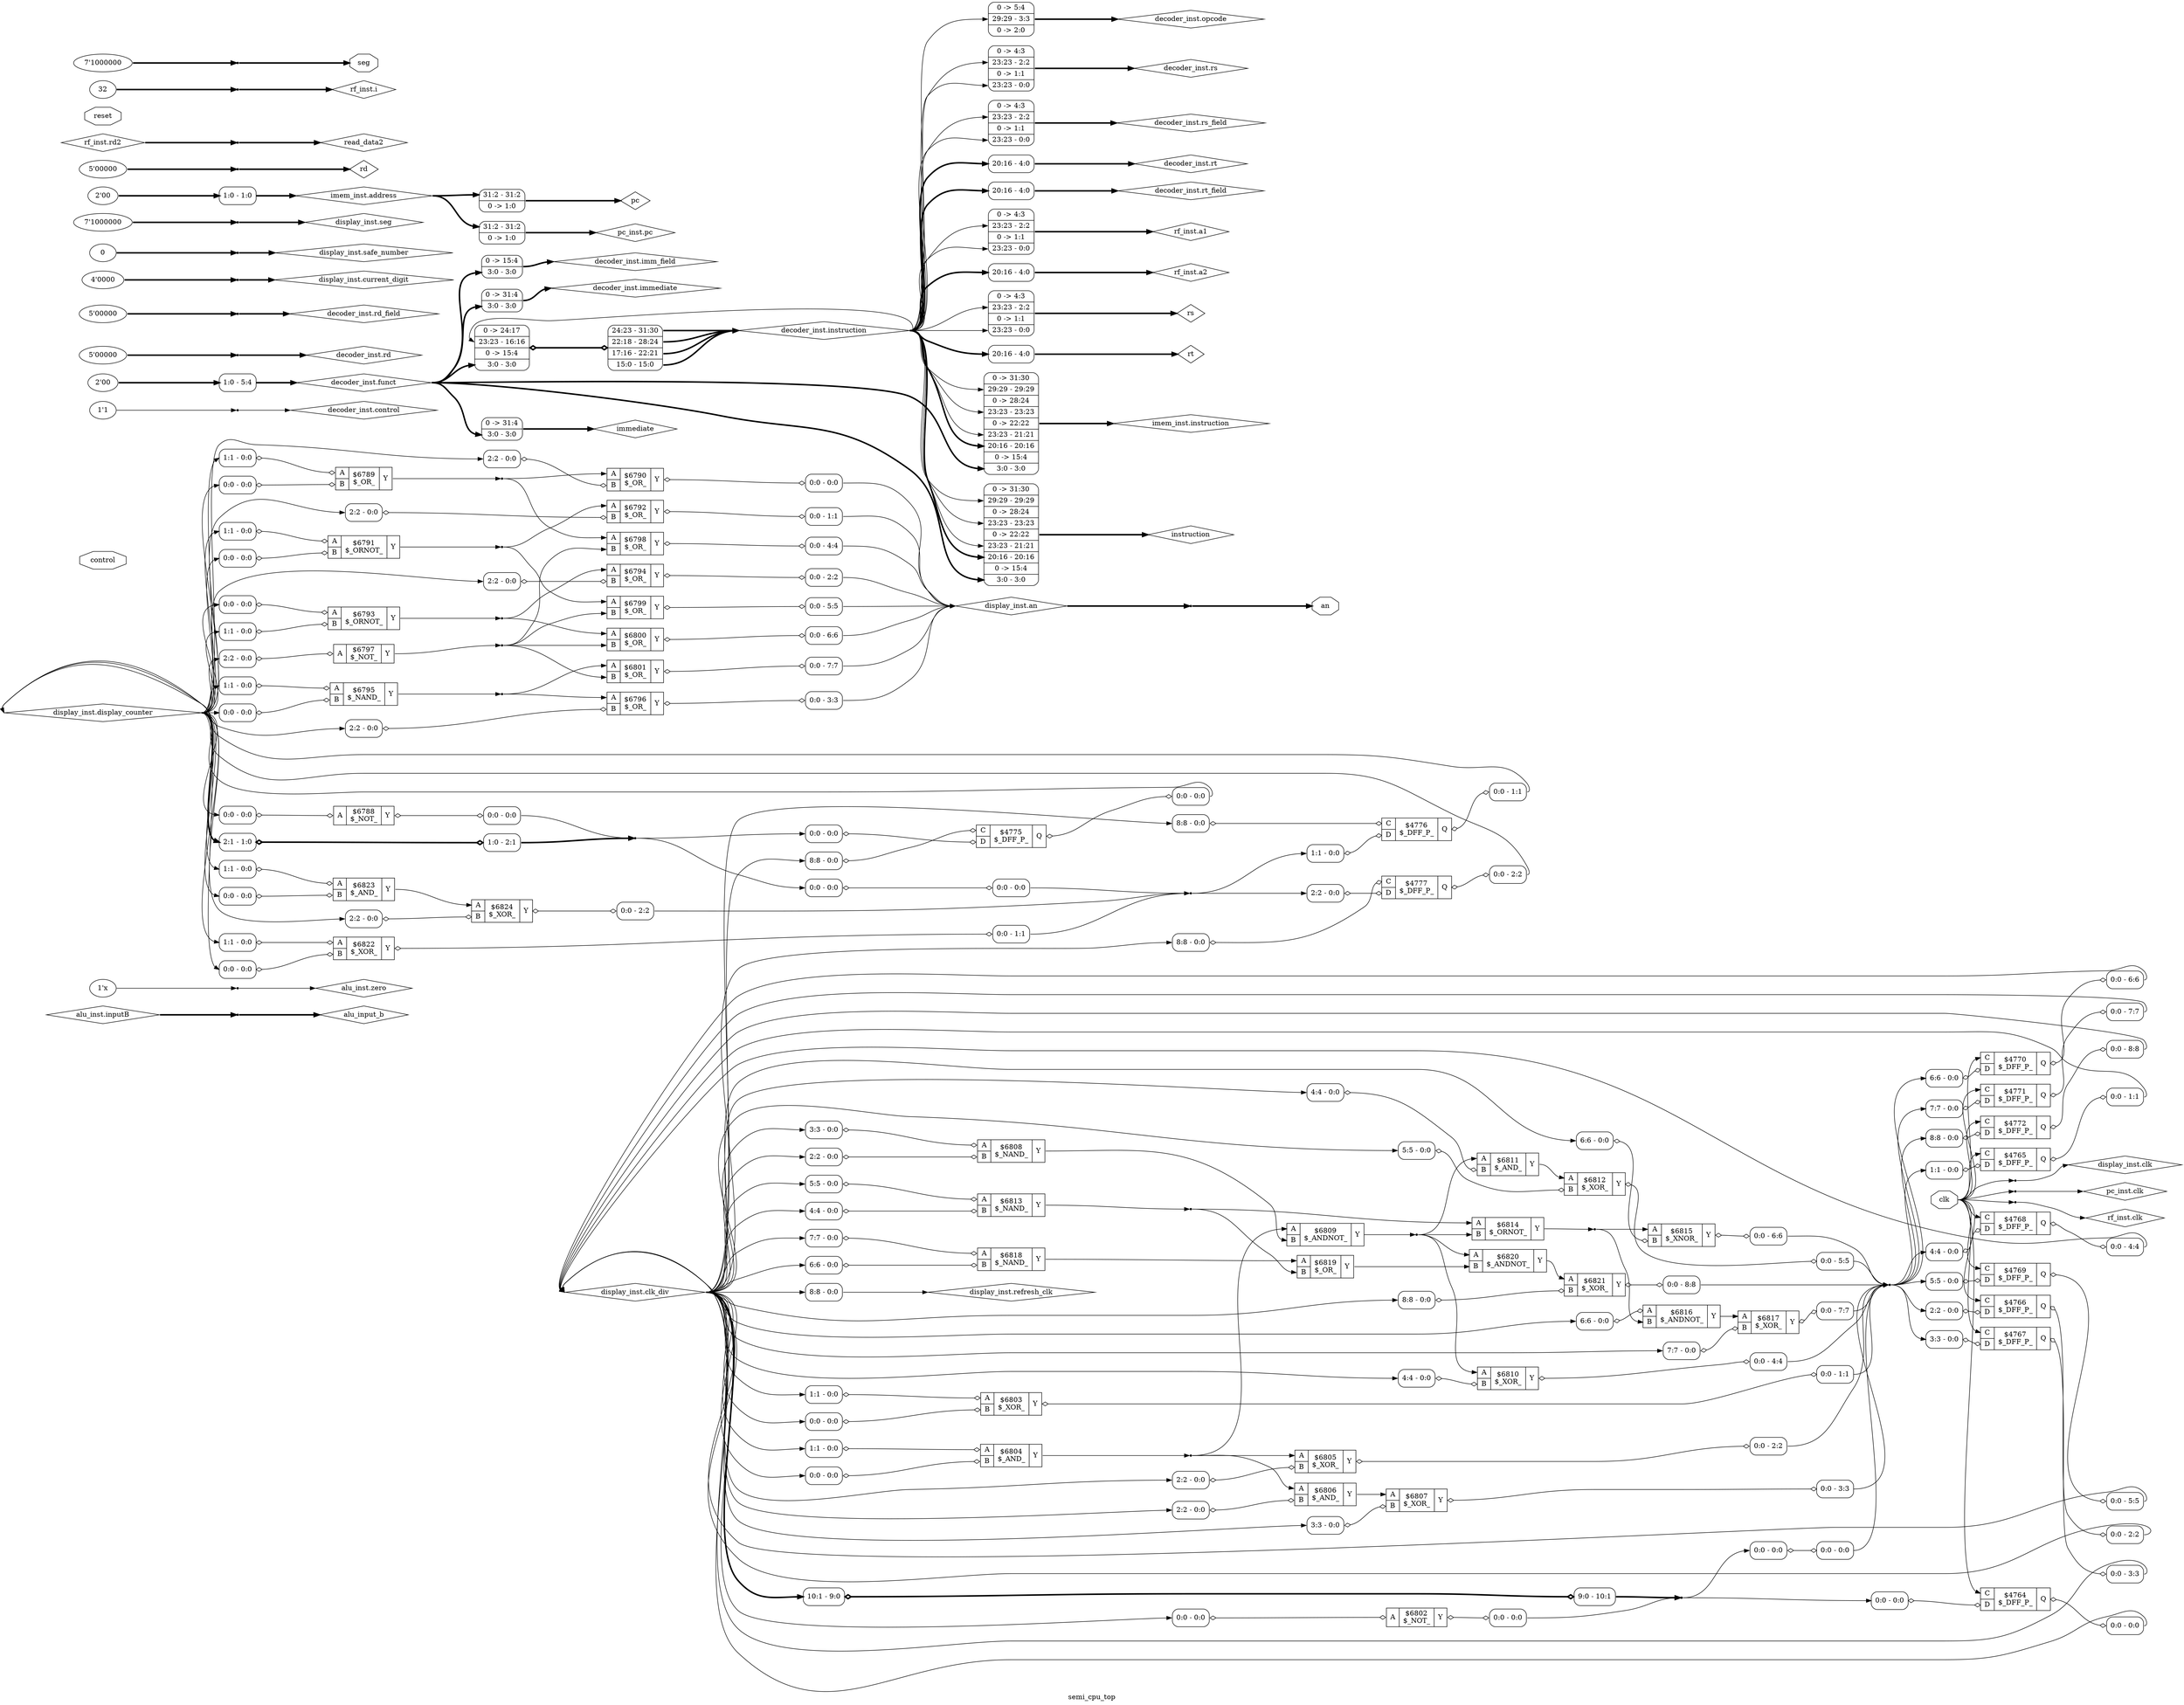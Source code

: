 digraph "semi_cpu_top" {
label="semi_cpu_top";
rankdir="LR";
remincross=true;
n22 [ shape=diamond, label="alu_input_b", color="black", fontcolor="black" ];
n23 [ shape=diamond, label="alu_inst.inputB", color="black", fontcolor="black" ];
n24 [ shape=diamond, label="alu_inst.zero", color="black", fontcolor="black" ];
n25 [ shape=octagon, label="an", color="black", fontcolor="black" ];
n26 [ shape=octagon, label="clk", color="black", fontcolor="black" ];
n27 [ shape=octagon, label="control", color="black", fontcolor="black" ];
n28 [ shape=diamond, label="decoder_inst.control", color="black", fontcolor="black" ];
n29 [ shape=diamond, label="decoder_inst.funct", color="black", fontcolor="black" ];
n30 [ shape=diamond, label="decoder_inst.imm_field", color="black", fontcolor="black" ];
n31 [ shape=diamond, label="decoder_inst.immediate", color="black", fontcolor="black" ];
n32 [ shape=diamond, label="decoder_inst.instruction", color="black", fontcolor="black" ];
n33 [ shape=diamond, label="decoder_inst.opcode", color="black", fontcolor="black" ];
n34 [ shape=diamond, label="decoder_inst.rd", color="black", fontcolor="black" ];
n35 [ shape=diamond, label="decoder_inst.rd_field", color="black", fontcolor="black" ];
n36 [ shape=diamond, label="decoder_inst.rs", color="black", fontcolor="black" ];
n37 [ shape=diamond, label="decoder_inst.rs_field", color="black", fontcolor="black" ];
n38 [ shape=diamond, label="decoder_inst.rt", color="black", fontcolor="black" ];
n39 [ shape=diamond, label="decoder_inst.rt_field", color="black", fontcolor="black" ];
n40 [ shape=diamond, label="display_inst.an", color="black", fontcolor="black" ];
n41 [ shape=diamond, label="display_inst.clk", color="black", fontcolor="black" ];
n42 [ shape=diamond, label="display_inst.clk_div", color="black", fontcolor="black" ];
n43 [ shape=diamond, label="display_inst.current_digit", color="black", fontcolor="black" ];
n44 [ shape=diamond, label="display_inst.display_counter", color="black", fontcolor="black" ];
n45 [ shape=diamond, label="display_inst.refresh_clk", color="black", fontcolor="black" ];
n46 [ shape=diamond, label="display_inst.safe_number", color="black", fontcolor="black" ];
n47 [ shape=diamond, label="display_inst.seg", color="black", fontcolor="black" ];
n48 [ shape=diamond, label="imem_inst.address", color="black", fontcolor="black" ];
n49 [ shape=diamond, label="imem_inst.instruction", color="black", fontcolor="black" ];
n50 [ shape=diamond, label="immediate", color="black", fontcolor="black" ];
n51 [ shape=diamond, label="instruction", color="black", fontcolor="black" ];
n52 [ shape=diamond, label="pc", color="black", fontcolor="black" ];
n53 [ shape=diamond, label="pc_inst.clk", color="black", fontcolor="black" ];
n54 [ shape=diamond, label="pc_inst.pc", color="black", fontcolor="black" ];
n55 [ shape=diamond, label="rd", color="black", fontcolor="black" ];
n56 [ shape=diamond, label="read_data2", color="black", fontcolor="black" ];
n57 [ shape=octagon, label="reset", color="black", fontcolor="black" ];
n58 [ shape=diamond, label="rf_inst.a1", color="black", fontcolor="black" ];
n59 [ shape=diamond, label="rf_inst.a2", color="black", fontcolor="black" ];
n60 [ shape=diamond, label="rf_inst.clk", color="black", fontcolor="black" ];
n61 [ shape=diamond, label="rf_inst.i", color="black", fontcolor="black" ];
n62 [ shape=diamond, label="rf_inst.rd2", color="black", fontcolor="black" ];
n63 [ shape=diamond, label="rs", color="black", fontcolor="black" ];
n64 [ shape=diamond, label="rt", color="black", fontcolor="black" ];
n65 [ shape=octagon, label="seg", color="black", fontcolor="black" ];
c69 [ shape=record, label="{{<p66> A|<p67> B}|$6789\n$_OR_|{<p68> Y}}",  ];
x0 [ shape=record, style=rounded, label="<s0> 1:1 - 0:0 ", color="black", fontcolor="black" ];
x0:e -> c69:p66:w [arrowhead=odiamond, arrowtail=odiamond, dir=both, color="black", fontcolor="black", label=""];
x1 [ shape=record, style=rounded, label="<s0> 0:0 - 0:0 ", color="black", fontcolor="black" ];
x1:e -> c69:p67:w [arrowhead=odiamond, arrowtail=odiamond, dir=both, color="black", fontcolor="black", label=""];
c70 [ shape=record, label="{{<p66> A|<p67> B}|$6790\n$_OR_|{<p68> Y}}",  ];
x2 [ shape=record, style=rounded, label="<s0> 2:2 - 0:0 ", color="black", fontcolor="black" ];
x2:e -> c70:p67:w [arrowhead=odiamond, arrowtail=odiamond, dir=both, color="black", fontcolor="black", label=""];
x3 [ shape=record, style=rounded, label="<s0> 0:0 - 0:0 ", color="black", fontcolor="black" ];
c70:p68:e -> x3:w [arrowhead=odiamond, arrowtail=odiamond, dir=both, color="black", fontcolor="black", label=""];
c71 [ shape=record, label="{{<p66> A|<p67> B}|$6791\n$_ORNOT_|{<p68> Y}}",  ];
x4 [ shape=record, style=rounded, label="<s0> 1:1 - 0:0 ", color="black", fontcolor="black" ];
x4:e -> c71:p66:w [arrowhead=odiamond, arrowtail=odiamond, dir=both, color="black", fontcolor="black", label=""];
x5 [ shape=record, style=rounded, label="<s0> 0:0 - 0:0 ", color="black", fontcolor="black" ];
x5:e -> c71:p67:w [arrowhead=odiamond, arrowtail=odiamond, dir=both, color="black", fontcolor="black", label=""];
c72 [ shape=record, label="{{<p66> A|<p67> B}|$6792\n$_OR_|{<p68> Y}}",  ];
x6 [ shape=record, style=rounded, label="<s0> 2:2 - 0:0 ", color="black", fontcolor="black" ];
x6:e -> c72:p67:w [arrowhead=odiamond, arrowtail=odiamond, dir=both, color="black", fontcolor="black", label=""];
x7 [ shape=record, style=rounded, label="<s0> 0:0 - 1:1 ", color="black", fontcolor="black" ];
c72:p68:e -> x7:w [arrowhead=odiamond, arrowtail=odiamond, dir=both, color="black", fontcolor="black", label=""];
c73 [ shape=record, label="{{<p66> A|<p67> B}|$6793\n$_ORNOT_|{<p68> Y}}",  ];
x8 [ shape=record, style=rounded, label="<s0> 0:0 - 0:0 ", color="black", fontcolor="black" ];
x8:e -> c73:p66:w [arrowhead=odiamond, arrowtail=odiamond, dir=both, color="black", fontcolor="black", label=""];
x9 [ shape=record, style=rounded, label="<s0> 1:1 - 0:0 ", color="black", fontcolor="black" ];
x9:e -> c73:p67:w [arrowhead=odiamond, arrowtail=odiamond, dir=both, color="black", fontcolor="black", label=""];
c74 [ shape=record, label="{{<p66> A|<p67> B}|$6794\n$_OR_|{<p68> Y}}",  ];
x10 [ shape=record, style=rounded, label="<s0> 2:2 - 0:0 ", color="black", fontcolor="black" ];
x10:e -> c74:p67:w [arrowhead=odiamond, arrowtail=odiamond, dir=both, color="black", fontcolor="black", label=""];
x11 [ shape=record, style=rounded, label="<s0> 0:0 - 2:2 ", color="black", fontcolor="black" ];
c74:p68:e -> x11:w [arrowhead=odiamond, arrowtail=odiamond, dir=both, color="black", fontcolor="black", label=""];
c75 [ shape=record, label="{{<p66> A|<p67> B}|$6795\n$_NAND_|{<p68> Y}}",  ];
x12 [ shape=record, style=rounded, label="<s0> 1:1 - 0:0 ", color="black", fontcolor="black" ];
x12:e -> c75:p66:w [arrowhead=odiamond, arrowtail=odiamond, dir=both, color="black", fontcolor="black", label=""];
x13 [ shape=record, style=rounded, label="<s0> 0:0 - 0:0 ", color="black", fontcolor="black" ];
x13:e -> c75:p67:w [arrowhead=odiamond, arrowtail=odiamond, dir=both, color="black", fontcolor="black", label=""];
c76 [ shape=record, label="{{<p66> A|<p67> B}|$6796\n$_OR_|{<p68> Y}}",  ];
x14 [ shape=record, style=rounded, label="<s0> 2:2 - 0:0 ", color="black", fontcolor="black" ];
x14:e -> c76:p67:w [arrowhead=odiamond, arrowtail=odiamond, dir=both, color="black", fontcolor="black", label=""];
x15 [ shape=record, style=rounded, label="<s0> 0:0 - 3:3 ", color="black", fontcolor="black" ];
c76:p68:e -> x15:w [arrowhead=odiamond, arrowtail=odiamond, dir=both, color="black", fontcolor="black", label=""];
c77 [ shape=record, label="{{<p66> A}|$6797\n$_NOT_|{<p68> Y}}",  ];
x16 [ shape=record, style=rounded, label="<s0> 2:2 - 0:0 ", color="black", fontcolor="black" ];
x16:e -> c77:p66:w [arrowhead=odiamond, arrowtail=odiamond, dir=both, color="black", fontcolor="black", label=""];
c78 [ shape=record, label="{{<p66> A|<p67> B}|$6798\n$_OR_|{<p68> Y}}",  ];
x17 [ shape=record, style=rounded, label="<s0> 0:0 - 4:4 ", color="black", fontcolor="black" ];
c78:p68:e -> x17:w [arrowhead=odiamond, arrowtail=odiamond, dir=both, color="black", fontcolor="black", label=""];
c79 [ shape=record, label="{{<p66> A|<p67> B}|$6799\n$_OR_|{<p68> Y}}",  ];
x18 [ shape=record, style=rounded, label="<s0> 0:0 - 5:5 ", color="black", fontcolor="black" ];
c79:p68:e -> x18:w [arrowhead=odiamond, arrowtail=odiamond, dir=both, color="black", fontcolor="black", label=""];
c80 [ shape=record, label="{{<p66> A|<p67> B}|$6800\n$_OR_|{<p68> Y}}",  ];
x19 [ shape=record, style=rounded, label="<s0> 0:0 - 6:6 ", color="black", fontcolor="black" ];
c80:p68:e -> x19:w [arrowhead=odiamond, arrowtail=odiamond, dir=both, color="black", fontcolor="black", label=""];
c81 [ shape=record, label="{{<p66> A|<p67> B}|$6801\n$_OR_|{<p68> Y}}",  ];
x20 [ shape=record, style=rounded, label="<s0> 0:0 - 7:7 ", color="black", fontcolor="black" ];
c81:p68:e -> x20:w [arrowhead=odiamond, arrowtail=odiamond, dir=both, color="black", fontcolor="black", label=""];
c82 [ shape=record, label="{{<p66> A}|$6802\n$_NOT_|{<p68> Y}}",  ];
x21 [ shape=record, style=rounded, label="<s0> 0:0 - 0:0 ", color="black", fontcolor="black" ];
x21:e -> c82:p66:w [arrowhead=odiamond, arrowtail=odiamond, dir=both, color="black", fontcolor="black", label=""];
x22 [ shape=record, style=rounded, label="<s0> 0:0 - 0:0 ", color="black", fontcolor="black" ];
c82:p68:e -> x22:w [arrowhead=odiamond, arrowtail=odiamond, dir=both, color="black", fontcolor="black", label=""];
c83 [ shape=record, label="{{<p66> A|<p67> B}|$6803\n$_XOR_|{<p68> Y}}",  ];
x23 [ shape=record, style=rounded, label="<s0> 1:1 - 0:0 ", color="black", fontcolor="black" ];
x23:e -> c83:p66:w [arrowhead=odiamond, arrowtail=odiamond, dir=both, color="black", fontcolor="black", label=""];
x24 [ shape=record, style=rounded, label="<s0> 0:0 - 0:0 ", color="black", fontcolor="black" ];
x24:e -> c83:p67:w [arrowhead=odiamond, arrowtail=odiamond, dir=both, color="black", fontcolor="black", label=""];
x25 [ shape=record, style=rounded, label="<s0> 0:0 - 1:1 ", color="black", fontcolor="black" ];
c83:p68:e -> x25:w [arrowhead=odiamond, arrowtail=odiamond, dir=both, color="black", fontcolor="black", label=""];
c84 [ shape=record, label="{{<p66> A|<p67> B}|$6804\n$_AND_|{<p68> Y}}",  ];
x26 [ shape=record, style=rounded, label="<s0> 1:1 - 0:0 ", color="black", fontcolor="black" ];
x26:e -> c84:p66:w [arrowhead=odiamond, arrowtail=odiamond, dir=both, color="black", fontcolor="black", label=""];
x27 [ shape=record, style=rounded, label="<s0> 0:0 - 0:0 ", color="black", fontcolor="black" ];
x27:e -> c84:p67:w [arrowhead=odiamond, arrowtail=odiamond, dir=both, color="black", fontcolor="black", label=""];
c85 [ shape=record, label="{{<p66> A|<p67> B}|$6805\n$_XOR_|{<p68> Y}}",  ];
x28 [ shape=record, style=rounded, label="<s0> 2:2 - 0:0 ", color="black", fontcolor="black" ];
x28:e -> c85:p67:w [arrowhead=odiamond, arrowtail=odiamond, dir=both, color="black", fontcolor="black", label=""];
x29 [ shape=record, style=rounded, label="<s0> 0:0 - 2:2 ", color="black", fontcolor="black" ];
c85:p68:e -> x29:w [arrowhead=odiamond, arrowtail=odiamond, dir=both, color="black", fontcolor="black", label=""];
c86 [ shape=record, label="{{<p66> A|<p67> B}|$6806\n$_AND_|{<p68> Y}}",  ];
x30 [ shape=record, style=rounded, label="<s0> 2:2 - 0:0 ", color="black", fontcolor="black" ];
x30:e -> c86:p67:w [arrowhead=odiamond, arrowtail=odiamond, dir=both, color="black", fontcolor="black", label=""];
c87 [ shape=record, label="{{<p66> A|<p67> B}|$6807\n$_XOR_|{<p68> Y}}",  ];
x31 [ shape=record, style=rounded, label="<s0> 3:3 - 0:0 ", color="black", fontcolor="black" ];
x31:e -> c87:p67:w [arrowhead=odiamond, arrowtail=odiamond, dir=both, color="black", fontcolor="black", label=""];
x32 [ shape=record, style=rounded, label="<s0> 0:0 - 3:3 ", color="black", fontcolor="black" ];
c87:p68:e -> x32:w [arrowhead=odiamond, arrowtail=odiamond, dir=both, color="black", fontcolor="black", label=""];
c88 [ shape=record, label="{{<p66> A|<p67> B}|$6808\n$_NAND_|{<p68> Y}}",  ];
x33 [ shape=record, style=rounded, label="<s0> 3:3 - 0:0 ", color="black", fontcolor="black" ];
x33:e -> c88:p66:w [arrowhead=odiamond, arrowtail=odiamond, dir=both, color="black", fontcolor="black", label=""];
x34 [ shape=record, style=rounded, label="<s0> 2:2 - 0:0 ", color="black", fontcolor="black" ];
x34:e -> c88:p67:w [arrowhead=odiamond, arrowtail=odiamond, dir=both, color="black", fontcolor="black", label=""];
c89 [ shape=record, label="{{<p66> A|<p67> B}|$6809\n$_ANDNOT_|{<p68> Y}}",  ];
c90 [ shape=record, label="{{<p66> A|<p67> B}|$6810\n$_XOR_|{<p68> Y}}",  ];
x35 [ shape=record, style=rounded, label="<s0> 4:4 - 0:0 ", color="black", fontcolor="black" ];
x35:e -> c90:p67:w [arrowhead=odiamond, arrowtail=odiamond, dir=both, color="black", fontcolor="black", label=""];
x36 [ shape=record, style=rounded, label="<s0> 0:0 - 4:4 ", color="black", fontcolor="black" ];
c90:p68:e -> x36:w [arrowhead=odiamond, arrowtail=odiamond, dir=both, color="black", fontcolor="black", label=""];
c91 [ shape=record, label="{{<p66> A|<p67> B}|$6811\n$_AND_|{<p68> Y}}",  ];
x37 [ shape=record, style=rounded, label="<s0> 4:4 - 0:0 ", color="black", fontcolor="black" ];
x37:e -> c91:p67:w [arrowhead=odiamond, arrowtail=odiamond, dir=both, color="black", fontcolor="black", label=""];
c92 [ shape=record, label="{{<p66> A|<p67> B}|$6812\n$_XOR_|{<p68> Y}}",  ];
x38 [ shape=record, style=rounded, label="<s0> 5:5 - 0:0 ", color="black", fontcolor="black" ];
x38:e -> c92:p67:w [arrowhead=odiamond, arrowtail=odiamond, dir=both, color="black", fontcolor="black", label=""];
x39 [ shape=record, style=rounded, label="<s0> 0:0 - 5:5 ", color="black", fontcolor="black" ];
c92:p68:e -> x39:w [arrowhead=odiamond, arrowtail=odiamond, dir=both, color="black", fontcolor="black", label=""];
c93 [ shape=record, label="{{<p66> A|<p67> B}|$6813\n$_NAND_|{<p68> Y}}",  ];
x40 [ shape=record, style=rounded, label="<s0> 5:5 - 0:0 ", color="black", fontcolor="black" ];
x40:e -> c93:p66:w [arrowhead=odiamond, arrowtail=odiamond, dir=both, color="black", fontcolor="black", label=""];
x41 [ shape=record, style=rounded, label="<s0> 4:4 - 0:0 ", color="black", fontcolor="black" ];
x41:e -> c93:p67:w [arrowhead=odiamond, arrowtail=odiamond, dir=both, color="black", fontcolor="black", label=""];
c94 [ shape=record, label="{{<p66> A|<p67> B}|$6814\n$_ORNOT_|{<p68> Y}}",  ];
c95 [ shape=record, label="{{<p66> A|<p67> B}|$6815\n$_XNOR_|{<p68> Y}}",  ];
x42 [ shape=record, style=rounded, label="<s0> 6:6 - 0:0 ", color="black", fontcolor="black" ];
x42:e -> c95:p67:w [arrowhead=odiamond, arrowtail=odiamond, dir=both, color="black", fontcolor="black", label=""];
x43 [ shape=record, style=rounded, label="<s0> 0:0 - 6:6 ", color="black", fontcolor="black" ];
c95:p68:e -> x43:w [arrowhead=odiamond, arrowtail=odiamond, dir=both, color="black", fontcolor="black", label=""];
c96 [ shape=record, label="{{<p66> A|<p67> B}|$6816\n$_ANDNOT_|{<p68> Y}}",  ];
x44 [ shape=record, style=rounded, label="<s0> 6:6 - 0:0 ", color="black", fontcolor="black" ];
x44:e -> c96:p66:w [arrowhead=odiamond, arrowtail=odiamond, dir=both, color="black", fontcolor="black", label=""];
c97 [ shape=record, label="{{<p66> A|<p67> B}|$6817\n$_XOR_|{<p68> Y}}",  ];
x45 [ shape=record, style=rounded, label="<s0> 7:7 - 0:0 ", color="black", fontcolor="black" ];
x45:e -> c97:p67:w [arrowhead=odiamond, arrowtail=odiamond, dir=both, color="black", fontcolor="black", label=""];
x46 [ shape=record, style=rounded, label="<s0> 0:0 - 7:7 ", color="black", fontcolor="black" ];
c97:p68:e -> x46:w [arrowhead=odiamond, arrowtail=odiamond, dir=both, color="black", fontcolor="black", label=""];
c98 [ shape=record, label="{{<p66> A|<p67> B}|$6818\n$_NAND_|{<p68> Y}}",  ];
x47 [ shape=record, style=rounded, label="<s0> 7:7 - 0:0 ", color="black", fontcolor="black" ];
x47:e -> c98:p66:w [arrowhead=odiamond, arrowtail=odiamond, dir=both, color="black", fontcolor="black", label=""];
x48 [ shape=record, style=rounded, label="<s0> 6:6 - 0:0 ", color="black", fontcolor="black" ];
x48:e -> c98:p67:w [arrowhead=odiamond, arrowtail=odiamond, dir=both, color="black", fontcolor="black", label=""];
c99 [ shape=record, label="{{<p66> A|<p67> B}|$6819\n$_OR_|{<p68> Y}}",  ];
c100 [ shape=record, label="{{<p66> A|<p67> B}|$6820\n$_ANDNOT_|{<p68> Y}}",  ];
c101 [ shape=record, label="{{<p66> A|<p67> B}|$6821\n$_XOR_|{<p68> Y}}",  ];
x49 [ shape=record, style=rounded, label="<s0> 8:8 - 0:0 ", color="black", fontcolor="black" ];
x49:e -> c101:p67:w [arrowhead=odiamond, arrowtail=odiamond, dir=both, color="black", fontcolor="black", label=""];
x50 [ shape=record, style=rounded, label="<s0> 0:0 - 8:8 ", color="black", fontcolor="black" ];
c101:p68:e -> x50:w [arrowhead=odiamond, arrowtail=odiamond, dir=both, color="black", fontcolor="black", label=""];
c102 [ shape=record, label="{{<p66> A|<p67> B}|$6822\n$_XOR_|{<p68> Y}}",  ];
x51 [ shape=record, style=rounded, label="<s0> 1:1 - 0:0 ", color="black", fontcolor="black" ];
x51:e -> c102:p66:w [arrowhead=odiamond, arrowtail=odiamond, dir=both, color="black", fontcolor="black", label=""];
x52 [ shape=record, style=rounded, label="<s0> 0:0 - 0:0 ", color="black", fontcolor="black" ];
x52:e -> c102:p67:w [arrowhead=odiamond, arrowtail=odiamond, dir=both, color="black", fontcolor="black", label=""];
x53 [ shape=record, style=rounded, label="<s0> 0:0 - 1:1 ", color="black", fontcolor="black" ];
c102:p68:e -> x53:w [arrowhead=odiamond, arrowtail=odiamond, dir=both, color="black", fontcolor="black", label=""];
c103 [ shape=record, label="{{<p66> A|<p67> B}|$6823\n$_AND_|{<p68> Y}}",  ];
x54 [ shape=record, style=rounded, label="<s0> 1:1 - 0:0 ", color="black", fontcolor="black" ];
x54:e -> c103:p66:w [arrowhead=odiamond, arrowtail=odiamond, dir=both, color="black", fontcolor="black", label=""];
x55 [ shape=record, style=rounded, label="<s0> 0:0 - 0:0 ", color="black", fontcolor="black" ];
x55:e -> c103:p67:w [arrowhead=odiamond, arrowtail=odiamond, dir=both, color="black", fontcolor="black", label=""];
c104 [ shape=record, label="{{<p66> A|<p67> B}|$6824\n$_XOR_|{<p68> Y}}",  ];
x56 [ shape=record, style=rounded, label="<s0> 2:2 - 0:0 ", color="black", fontcolor="black" ];
x56:e -> c104:p67:w [arrowhead=odiamond, arrowtail=odiamond, dir=both, color="black", fontcolor="black", label=""];
x57 [ shape=record, style=rounded, label="<s0> 0:0 - 2:2 ", color="black", fontcolor="black" ];
c104:p68:e -> x57:w [arrowhead=odiamond, arrowtail=odiamond, dir=both, color="black", fontcolor="black", label=""];
c108 [ shape=record, label="{{<p105> C|<p106> D}|$4764\n$_DFF_P_|{<p107> Q}}",  ];
x58 [ shape=record, style=rounded, label="<s0> 0:0 - 0:0 ", color="black", fontcolor="black" ];
x58:e -> c108:p106:w [arrowhead=odiamond, arrowtail=odiamond, dir=both, color="black", fontcolor="black", label=""];
x59 [ shape=record, style=rounded, label="<s0> 0:0 - 0:0 ", color="black", fontcolor="black" ];
c108:p107:e -> x59:w [arrowhead=odiamond, arrowtail=odiamond, dir=both, color="black", fontcolor="black", label=""];
c109 [ shape=record, label="{{<p105> C|<p106> D}|$4765\n$_DFF_P_|{<p107> Q}}",  ];
x60 [ shape=record, style=rounded, label="<s0> 1:1 - 0:0 ", color="black", fontcolor="black" ];
x60:e -> c109:p106:w [arrowhead=odiamond, arrowtail=odiamond, dir=both, color="black", fontcolor="black", label=""];
x61 [ shape=record, style=rounded, label="<s0> 0:0 - 1:1 ", color="black", fontcolor="black" ];
c109:p107:e -> x61:w [arrowhead=odiamond, arrowtail=odiamond, dir=both, color="black", fontcolor="black", label=""];
c110 [ shape=record, label="{{<p105> C|<p106> D}|$4766\n$_DFF_P_|{<p107> Q}}",  ];
x62 [ shape=record, style=rounded, label="<s0> 2:2 - 0:0 ", color="black", fontcolor="black" ];
x62:e -> c110:p106:w [arrowhead=odiamond, arrowtail=odiamond, dir=both, color="black", fontcolor="black", label=""];
x63 [ shape=record, style=rounded, label="<s0> 0:0 - 2:2 ", color="black", fontcolor="black" ];
c110:p107:e -> x63:w [arrowhead=odiamond, arrowtail=odiamond, dir=both, color="black", fontcolor="black", label=""];
c111 [ shape=record, label="{{<p105> C|<p106> D}|$4767\n$_DFF_P_|{<p107> Q}}",  ];
x64 [ shape=record, style=rounded, label="<s0> 3:3 - 0:0 ", color="black", fontcolor="black" ];
x64:e -> c111:p106:w [arrowhead=odiamond, arrowtail=odiamond, dir=both, color="black", fontcolor="black", label=""];
x65 [ shape=record, style=rounded, label="<s0> 0:0 - 3:3 ", color="black", fontcolor="black" ];
c111:p107:e -> x65:w [arrowhead=odiamond, arrowtail=odiamond, dir=both, color="black", fontcolor="black", label=""];
c112 [ shape=record, label="{{<p105> C|<p106> D}|$4768\n$_DFF_P_|{<p107> Q}}",  ];
x66 [ shape=record, style=rounded, label="<s0> 4:4 - 0:0 ", color="black", fontcolor="black" ];
x66:e -> c112:p106:w [arrowhead=odiamond, arrowtail=odiamond, dir=both, color="black", fontcolor="black", label=""];
x67 [ shape=record, style=rounded, label="<s0> 0:0 - 4:4 ", color="black", fontcolor="black" ];
c112:p107:e -> x67:w [arrowhead=odiamond, arrowtail=odiamond, dir=both, color="black", fontcolor="black", label=""];
c113 [ shape=record, label="{{<p105> C|<p106> D}|$4769\n$_DFF_P_|{<p107> Q}}",  ];
x68 [ shape=record, style=rounded, label="<s0> 5:5 - 0:0 ", color="black", fontcolor="black" ];
x68:e -> c113:p106:w [arrowhead=odiamond, arrowtail=odiamond, dir=both, color="black", fontcolor="black", label=""];
x69 [ shape=record, style=rounded, label="<s0> 0:0 - 5:5 ", color="black", fontcolor="black" ];
c113:p107:e -> x69:w [arrowhead=odiamond, arrowtail=odiamond, dir=both, color="black", fontcolor="black", label=""];
c114 [ shape=record, label="{{<p105> C|<p106> D}|$4770\n$_DFF_P_|{<p107> Q}}",  ];
x70 [ shape=record, style=rounded, label="<s0> 6:6 - 0:0 ", color="black", fontcolor="black" ];
x70:e -> c114:p106:w [arrowhead=odiamond, arrowtail=odiamond, dir=both, color="black", fontcolor="black", label=""];
x71 [ shape=record, style=rounded, label="<s0> 0:0 - 6:6 ", color="black", fontcolor="black" ];
c114:p107:e -> x71:w [arrowhead=odiamond, arrowtail=odiamond, dir=both, color="black", fontcolor="black", label=""];
c115 [ shape=record, label="{{<p105> C|<p106> D}|$4771\n$_DFF_P_|{<p107> Q}}",  ];
x72 [ shape=record, style=rounded, label="<s0> 7:7 - 0:0 ", color="black", fontcolor="black" ];
x72:e -> c115:p106:w [arrowhead=odiamond, arrowtail=odiamond, dir=both, color="black", fontcolor="black", label=""];
x73 [ shape=record, style=rounded, label="<s0> 0:0 - 7:7 ", color="black", fontcolor="black" ];
c115:p107:e -> x73:w [arrowhead=odiamond, arrowtail=odiamond, dir=both, color="black", fontcolor="black", label=""];
c116 [ shape=record, label="{{<p105> C|<p106> D}|$4772\n$_DFF_P_|{<p107> Q}}",  ];
x74 [ shape=record, style=rounded, label="<s0> 8:8 - 0:0 ", color="black", fontcolor="black" ];
x74:e -> c116:p106:w [arrowhead=odiamond, arrowtail=odiamond, dir=both, color="black", fontcolor="black", label=""];
x75 [ shape=record, style=rounded, label="<s0> 0:0 - 8:8 ", color="black", fontcolor="black" ];
c116:p107:e -> x75:w [arrowhead=odiamond, arrowtail=odiamond, dir=both, color="black", fontcolor="black", label=""];
c117 [ shape=record, label="{{<p105> C|<p106> D}|$4775\n$_DFF_P_|{<p107> Q}}",  ];
x76 [ shape=record, style=rounded, label="<s0> 8:8 - 0:0 ", color="black", fontcolor="black" ];
x76:e -> c117:p105:w [arrowhead=odiamond, arrowtail=odiamond, dir=both, color="black", fontcolor="black", label=""];
x77 [ shape=record, style=rounded, label="<s0> 0:0 - 0:0 ", color="black", fontcolor="black" ];
x77:e -> c117:p106:w [arrowhead=odiamond, arrowtail=odiamond, dir=both, color="black", fontcolor="black", label=""];
x78 [ shape=record, style=rounded, label="<s0> 0:0 - 0:0 ", color="black", fontcolor="black" ];
c117:p107:e -> x78:w [arrowhead=odiamond, arrowtail=odiamond, dir=both, color="black", fontcolor="black", label=""];
c118 [ shape=record, label="{{<p105> C|<p106> D}|$4776\n$_DFF_P_|{<p107> Q}}",  ];
x79 [ shape=record, style=rounded, label="<s0> 8:8 - 0:0 ", color="black", fontcolor="black" ];
x79:e -> c118:p105:w [arrowhead=odiamond, arrowtail=odiamond, dir=both, color="black", fontcolor="black", label=""];
x80 [ shape=record, style=rounded, label="<s0> 1:1 - 0:0 ", color="black", fontcolor="black" ];
x80:e -> c118:p106:w [arrowhead=odiamond, arrowtail=odiamond, dir=both, color="black", fontcolor="black", label=""];
x81 [ shape=record, style=rounded, label="<s0> 0:0 - 1:1 ", color="black", fontcolor="black" ];
c118:p107:e -> x81:w [arrowhead=odiamond, arrowtail=odiamond, dir=both, color="black", fontcolor="black", label=""];
c119 [ shape=record, label="{{<p105> C|<p106> D}|$4777\n$_DFF_P_|{<p107> Q}}",  ];
x82 [ shape=record, style=rounded, label="<s0> 8:8 - 0:0 ", color="black", fontcolor="black" ];
x82:e -> c119:p105:w [arrowhead=odiamond, arrowtail=odiamond, dir=both, color="black", fontcolor="black", label=""];
x83 [ shape=record, style=rounded, label="<s0> 2:2 - 0:0 ", color="black", fontcolor="black" ];
x83:e -> c119:p106:w [arrowhead=odiamond, arrowtail=odiamond, dir=both, color="black", fontcolor="black", label=""];
x84 [ shape=record, style=rounded, label="<s0> 0:0 - 2:2 ", color="black", fontcolor="black" ];
c119:p107:e -> x84:w [arrowhead=odiamond, arrowtail=odiamond, dir=both, color="black", fontcolor="black", label=""];
c120 [ shape=record, label="{{<p66> A}|$6788\n$_NOT_|{<p68> Y}}",  ];
x85 [ shape=record, style=rounded, label="<s0> 0:0 - 0:0 ", color="black", fontcolor="black" ];
x85:e -> c120:p66:w [arrowhead=odiamond, arrowtail=odiamond, dir=both, color="black", fontcolor="black", label=""];
x86 [ shape=record, style=rounded, label="<s0> 0:0 - 0:0 ", color="black", fontcolor="black" ];
c120:p68:e -> x86:w [arrowhead=odiamond, arrowtail=odiamond, dir=both, color="black", fontcolor="black", label=""];
x87 [ shape=record, style=rounded, label="<s0> 10:1 - 9:0 ", color="black", fontcolor="black" ];
x88 [ shape=record, style=rounded, label="<s0> 9:0 - 10:1 ", color="black", fontcolor="black" ];
x87:e -> x88:w [arrowhead=odiamond, arrowtail=odiamond, dir=both, color="black", fontcolor="black", style="setlinewidth(3)", label=""];
x89 [ shape=record, style=rounded, label="<s0> 0:0 - 0:0 ", color="black", fontcolor="black" ];
x90 [ shape=record, style=rounded, label="<s0> 0:0 - 0:0 ", color="black", fontcolor="black" ];
x89:e -> x90:w [arrowhead=odiamond, arrowtail=odiamond, dir=both, color="black", fontcolor="black", label=""];
x91 [ shape=record, style=rounded, label="<s0> 2:1 - 1:0 ", color="black", fontcolor="black" ];
x92 [ shape=record, style=rounded, label="<s0> 1:0 - 2:1 ", color="black", fontcolor="black" ];
x91:e -> x92:w [arrowhead=odiamond, arrowtail=odiamond, dir=both, color="black", fontcolor="black", style="setlinewidth(3)", label=""];
x93 [ shape=record, style=rounded, label="<s0> 0:0 - 0:0 ", color="black", fontcolor="black" ];
x94 [ shape=record, style=rounded, label="<s0> 0:0 - 0:0 ", color="black", fontcolor="black" ];
x93:e -> x94:w [arrowhead=odiamond, arrowtail=odiamond, dir=both, color="black", fontcolor="black", label=""];
x95 [shape=point, ];
v96 [ label="1'x" ];
x97 [shape=point, ];
x98 [shape=point, ];
v99 [ label="1'1" ];
x100 [shape=point, ];
v101 [ label="2'00" ];
x102 [ shape=record, style=rounded, label="<s0> 1:0 - 5:4 ", color="black", fontcolor="black" ];
x103 [ shape=record, style=rounded, label="0 -&gt; 15:4 |<s0> 3:0 - 3:0 ", color="black", fontcolor="black" ];
x104 [ shape=record, style=rounded, label="0 -&gt; 31:4 |<s0> 3:0 - 3:0 ", color="black", fontcolor="black" ];
x105 [ shape=record, style=rounded, label="0 -&gt; 24:17 |<s2> 23:23 - 16:16 |0 -&gt; 15:4 |<s0> 3:0 - 3:0 ", color="black", fontcolor="black" ];
x106 [ shape=record, style=rounded, label="<s3> 24:23 - 31:30 |<s2> 22:18 - 28:24 |<s1> 17:16 - 22:21 |<s0> 15:0 - 15:0 ", color="black", fontcolor="black" ];
x105:e -> x106:w [arrowhead=odiamond, arrowtail=odiamond, dir=both, color="black", fontcolor="black", style="setlinewidth(3)", label=""];
x107 [ shape=record, style=rounded, label="0 -&gt; 5:4 |<s1> 29:29 - 3:3 |0 -&gt; 2:0 ", color="black", fontcolor="black" ];
v108 [ label="5'00000" ];
x109 [shape=point, ];
v110 [ label="5'00000" ];
x111 [shape=point, ];
x112 [ shape=record, style=rounded, label="0 -&gt; 4:3 |<s2> 23:23 - 2:2 |0 -&gt; 1:1 |<s0> 23:23 - 0:0 ", color="black", fontcolor="black" ];
x113 [ shape=record, style=rounded, label="0 -&gt; 4:3 |<s2> 23:23 - 2:2 |0 -&gt; 1:1 |<s0> 23:23 - 0:0 ", color="black", fontcolor="black" ];
x114 [ shape=record, style=rounded, label="<s0> 20:16 - 4:0 ", color="black", fontcolor="black" ];
x115 [ shape=record, style=rounded, label="<s0> 20:16 - 4:0 ", color="black", fontcolor="black" ];
x116 [shape=point, ];
v117 [ label="4'0000" ];
x118 [shape=point, ];
x119 [ shape=record, style=rounded, label="<s0> 8:8 - 0:0 ", color="black", fontcolor="black" ];
v120 [ label="0" ];
x121 [shape=point, ];
v122 [ label="7'1000000" ];
x123 [shape=point, ];
v124 [ label="2'00" ];
x125 [ shape=record, style=rounded, label="<s0> 1:0 - 1:0 ", color="black", fontcolor="black" ];
x126 [ shape=record, style=rounded, label="0 -&gt; 31:30 |<s7> 29:29 - 29:29 |0 -&gt; 28:24 |<s5> 23:23 - 23:23 |0 -&gt; 22:22 |<s3> 23:23 - 21:21 |<s2> 20:16 - 20:16 |0 -&gt; 15:4 |<s0> 3:0 - 3:0 ", color="black", fontcolor="black" ];
x127 [ shape=record, style=rounded, label="0 -&gt; 31:4 |<s0> 3:0 - 3:0 ", color="black", fontcolor="black" ];
x128 [ shape=record, style=rounded, label="0 -&gt; 31:30 |<s7> 29:29 - 29:29 |0 -&gt; 28:24 |<s5> 23:23 - 23:23 |0 -&gt; 22:22 |<s3> 23:23 - 21:21 |<s2> 20:16 - 20:16 |0 -&gt; 15:4 |<s0> 3:0 - 3:0 ", color="black", fontcolor="black" ];
x129 [ shape=record, style=rounded, label="<s1> 31:2 - 31:2 |0 -&gt; 1:0 ", color="black", fontcolor="black" ];
x130 [shape=point, ];
x131 [ shape=record, style=rounded, label="<s1> 31:2 - 31:2 |0 -&gt; 1:0 ", color="black", fontcolor="black" ];
v132 [ label="5'00000" ];
x133 [shape=point, ];
x134 [shape=point, ];
x135 [ shape=record, style=rounded, label="0 -&gt; 4:3 |<s2> 23:23 - 2:2 |0 -&gt; 1:1 |<s0> 23:23 - 0:0 ", color="black", fontcolor="black" ];
x136 [ shape=record, style=rounded, label="<s0> 20:16 - 4:0 ", color="black", fontcolor="black" ];
x137 [shape=point, ];
v138 [ label="32" ];
x139 [shape=point, ];
x140 [ shape=record, style=rounded, label="0 -&gt; 4:3 |<s2> 23:23 - 2:2 |0 -&gt; 1:1 |<s0> 23:23 - 0:0 ", color="black", fontcolor="black" ];
x141 [ shape=record, style=rounded, label="<s0> 20:16 - 4:0 ", color="black", fontcolor="black" ];
v142 [ label="7'1000000" ];
x143 [shape=point, ];
n1 [ shape=point ];
c69:p68:e -> n1:w [color="black", fontcolor="black", label=""];
n1:e -> c70:p66:w [color="black", fontcolor="black", label=""];
n1:e -> c78:p66:w [color="black", fontcolor="black", label=""];
c91:p68:e -> c92:p66:w [color="black", fontcolor="black", label=""];
n11 [ shape=point ];
c93:p68:e -> n11:w [color="black", fontcolor="black", label=""];
n11:e -> c94:p66:w [color="black", fontcolor="black", label=""];
n11:e -> c99:p67:w [color="black", fontcolor="black", label=""];
n12 [ shape=point ];
c94:p68:e -> n12:w [color="black", fontcolor="black", label=""];
n12:e -> c95:p66:w [color="black", fontcolor="black", label=""];
n12:e -> c96:p67:w [color="black", fontcolor="black", label=""];
c96:p68:e -> c97:p66:w [color="black", fontcolor="black", label=""];
c98:p68:e -> c99:p66:w [color="black", fontcolor="black", label=""];
c99:p68:e -> c100:p67:w [color="black", fontcolor="black", label=""];
c100:p68:e -> c101:p66:w [color="black", fontcolor="black", label=""];
c103:p68:e -> c104:p66:w [color="black", fontcolor="black", label=""];
n18 [ shape=point ];
x22:s0:e -> n18:w [color="black", fontcolor="black", label=""];
x88:s0:e -> n18:w [color="black", fontcolor="black", style="setlinewidth(3)", label=""];
n18:e -> x58:s0:w [color="black", fontcolor="black", label=""];
n18:e -> x89:s0:w [color="black", fontcolor="black", label=""];
n19 [ shape=point ];
x25:s0:e -> n19:w [color="black", fontcolor="black", label=""];
x29:s0:e -> n19:w [color="black", fontcolor="black", label=""];
x32:s0:e -> n19:w [color="black", fontcolor="black", label=""];
x36:s0:e -> n19:w [color="black", fontcolor="black", label=""];
x39:s0:e -> n19:w [color="black", fontcolor="black", label=""];
x43:s0:e -> n19:w [color="black", fontcolor="black", label=""];
x46:s0:e -> n19:w [color="black", fontcolor="black", label=""];
x50:s0:e -> n19:w [color="black", fontcolor="black", label=""];
x90:s0:e -> n19:w [color="black", fontcolor="black", label=""];
n19:e -> x60:s0:w [color="black", fontcolor="black", label=""];
n19:e -> x62:s0:w [color="black", fontcolor="black", label=""];
n19:e -> x64:s0:w [color="black", fontcolor="black", label=""];
n19:e -> x66:s0:w [color="black", fontcolor="black", label=""];
n19:e -> x68:s0:w [color="black", fontcolor="black", label=""];
n19:e -> x70:s0:w [color="black", fontcolor="black", label=""];
n19:e -> x72:s0:w [color="black", fontcolor="black", label=""];
n19:e -> x74:s0:w [color="black", fontcolor="black", label=""];
n2 [ shape=point ];
c71:p68:e -> n2:w [color="black", fontcolor="black", label=""];
n2:e -> c72:p66:w [color="black", fontcolor="black", label=""];
n2:e -> c79:p66:w [color="black", fontcolor="black", label=""];
n20 [ shape=point ];
x86:s0:e -> n20:w [color="black", fontcolor="black", label=""];
x92:s0:e -> n20:w [color="black", fontcolor="black", style="setlinewidth(3)", label=""];
n20:e -> x77:s0:w [color="black", fontcolor="black", label=""];
n20:e -> x93:s0:w [color="black", fontcolor="black", label=""];
n21 [ shape=point ];
x53:s0:e -> n21:w [color="black", fontcolor="black", label=""];
x57:s0:e -> n21:w [color="black", fontcolor="black", label=""];
x94:s0:e -> n21:w [color="black", fontcolor="black", label=""];
n21:e -> x80:s0:w [color="black", fontcolor="black", label=""];
n21:e -> x83:s0:w [color="black", fontcolor="black", label=""];
x95:e -> n22:w [color="black", fontcolor="black", style="setlinewidth(3)", label=""];
n23:e -> x95:w [color="black", fontcolor="black", style="setlinewidth(3)", label=""];
x97:e -> n24:w [color="black", fontcolor="black", label=""];
x98:e -> n25:w [color="black", fontcolor="black", style="setlinewidth(3)", label=""];
n26:e -> c108:p105:w [color="black", fontcolor="black", label=""];
n26:e -> c109:p105:w [color="black", fontcolor="black", label=""];
n26:e -> c110:p105:w [color="black", fontcolor="black", label=""];
n26:e -> c111:p105:w [color="black", fontcolor="black", label=""];
n26:e -> c112:p105:w [color="black", fontcolor="black", label=""];
n26:e -> c113:p105:w [color="black", fontcolor="black", label=""];
n26:e -> c114:p105:w [color="black", fontcolor="black", label=""];
n26:e -> c115:p105:w [color="black", fontcolor="black", label=""];
n26:e -> c116:p105:w [color="black", fontcolor="black", label=""];
n26:e -> x116:w [color="black", fontcolor="black", label=""];
n26:e -> x130:w [color="black", fontcolor="black", label=""];
n26:e -> x137:w [color="black", fontcolor="black", label=""];
x100:e -> n28:w [color="black", fontcolor="black", label=""];
x102:s0:e -> n29:w [color="black", fontcolor="black", style="setlinewidth(3)", label=""];
n29:e -> x103:s0:w [color="black", fontcolor="black", style="setlinewidth(3)", label=""];
n29:e -> x104:s0:w [color="black", fontcolor="black", style="setlinewidth(3)", label=""];
n29:e -> x105:s0:w [color="black", fontcolor="black", style="setlinewidth(3)", label=""];
n29:e -> x126:s0:w [color="black", fontcolor="black", style="setlinewidth(3)", label=""];
n29:e -> x127:s0:w [color="black", fontcolor="black", style="setlinewidth(3)", label=""];
n29:e -> x128:s0:w [color="black", fontcolor="black", style="setlinewidth(3)", label=""];
n3 [ shape=point ];
c73:p68:e -> n3:w [color="black", fontcolor="black", label=""];
n3:e -> c74:p66:w [color="black", fontcolor="black", label=""];
n3:e -> c80:p66:w [color="black", fontcolor="black", label=""];
x103:e -> n30:w [color="black", fontcolor="black", style="setlinewidth(3)", label=""];
x104:e -> n31:w [color="black", fontcolor="black", style="setlinewidth(3)", label=""];
x106:s0:e -> n32:w [color="black", fontcolor="black", style="setlinewidth(3)", label=""];
x106:s1:e -> n32:w [color="black", fontcolor="black", style="setlinewidth(3)", label=""];
x106:s2:e -> n32:w [color="black", fontcolor="black", style="setlinewidth(3)", label=""];
x106:s3:e -> n32:w [color="black", fontcolor="black", style="setlinewidth(3)", label=""];
n32:e -> x105:s2:w [color="black", fontcolor="black", label=""];
n32:e -> x107:s1:w [color="black", fontcolor="black", label=""];
n32:e -> x112:s0:w [color="black", fontcolor="black", label=""];
n32:e -> x112:s2:w [color="black", fontcolor="black", label=""];
n32:e -> x113:s0:w [color="black", fontcolor="black", label=""];
n32:e -> x113:s2:w [color="black", fontcolor="black", label=""];
n32:e -> x114:s0:w [color="black", fontcolor="black", style="setlinewidth(3)", label=""];
n32:e -> x115:s0:w [color="black", fontcolor="black", style="setlinewidth(3)", label=""];
n32:e -> x126:s2:w [color="black", fontcolor="black", style="setlinewidth(3)", label=""];
n32:e -> x126:s3:w [color="black", fontcolor="black", label=""];
n32:e -> x126:s5:w [color="black", fontcolor="black", label=""];
n32:e -> x126:s7:w [color="black", fontcolor="black", label=""];
n32:e -> x128:s2:w [color="black", fontcolor="black", style="setlinewidth(3)", label=""];
n32:e -> x128:s3:w [color="black", fontcolor="black", label=""];
n32:e -> x128:s5:w [color="black", fontcolor="black", label=""];
n32:e -> x128:s7:w [color="black", fontcolor="black", label=""];
n32:e -> x135:s0:w [color="black", fontcolor="black", label=""];
n32:e -> x135:s2:w [color="black", fontcolor="black", label=""];
n32:e -> x136:s0:w [color="black", fontcolor="black", style="setlinewidth(3)", label=""];
n32:e -> x140:s0:w [color="black", fontcolor="black", label=""];
n32:e -> x140:s2:w [color="black", fontcolor="black", label=""];
n32:e -> x141:s0:w [color="black", fontcolor="black", style="setlinewidth(3)", label=""];
x107:e -> n33:w [color="black", fontcolor="black", style="setlinewidth(3)", label=""];
x109:e -> n34:w [color="black", fontcolor="black", style="setlinewidth(3)", label=""];
x111:e -> n35:w [color="black", fontcolor="black", style="setlinewidth(3)", label=""];
x112:e -> n36:w [color="black", fontcolor="black", style="setlinewidth(3)", label=""];
x113:e -> n37:w [color="black", fontcolor="black", style="setlinewidth(3)", label=""];
x114:e -> n38:w [color="black", fontcolor="black", style="setlinewidth(3)", label=""];
x115:e -> n39:w [color="black", fontcolor="black", style="setlinewidth(3)", label=""];
n4 [ shape=point ];
c75:p68:e -> n4:w [color="black", fontcolor="black", label=""];
n4:e -> c76:p66:w [color="black", fontcolor="black", label=""];
n4:e -> c81:p66:w [color="black", fontcolor="black", label=""];
x11:s0:e -> n40:w [color="black", fontcolor="black", label=""];
x15:s0:e -> n40:w [color="black", fontcolor="black", label=""];
x17:s0:e -> n40:w [color="black", fontcolor="black", label=""];
x18:s0:e -> n40:w [color="black", fontcolor="black", label=""];
x19:s0:e -> n40:w [color="black", fontcolor="black", label=""];
x20:s0:e -> n40:w [color="black", fontcolor="black", label=""];
x3:s0:e -> n40:w [color="black", fontcolor="black", label=""];
x7:s0:e -> n40:w [color="black", fontcolor="black", label=""];
n40:e -> x98:w [color="black", fontcolor="black", style="setlinewidth(3)", label=""];
x116:e -> n41:w [color="black", fontcolor="black", label=""];
x59:s0:e -> n42:w [color="black", fontcolor="black", label=""];
x61:s0:e -> n42:w [color="black", fontcolor="black", label=""];
x63:s0:e -> n42:w [color="black", fontcolor="black", label=""];
x65:s0:e -> n42:w [color="black", fontcolor="black", label=""];
x67:s0:e -> n42:w [color="black", fontcolor="black", label=""];
x69:s0:e -> n42:w [color="black", fontcolor="black", label=""];
x71:s0:e -> n42:w [color="black", fontcolor="black", label=""];
x73:s0:e -> n42:w [color="black", fontcolor="black", label=""];
x75:s0:e -> n42:w [color="black", fontcolor="black", label=""];
n42:e -> x119:s0:w [color="black", fontcolor="black", label=""];
n42:e -> x21:s0:w [color="black", fontcolor="black", label=""];
n42:e -> x23:s0:w [color="black", fontcolor="black", label=""];
n42:e -> x24:s0:w [color="black", fontcolor="black", label=""];
n42:e -> x26:s0:w [color="black", fontcolor="black", label=""];
n42:e -> x27:s0:w [color="black", fontcolor="black", label=""];
n42:e -> x28:s0:w [color="black", fontcolor="black", label=""];
n42:e -> x30:s0:w [color="black", fontcolor="black", label=""];
n42:e -> x31:s0:w [color="black", fontcolor="black", label=""];
n42:e -> x33:s0:w [color="black", fontcolor="black", label=""];
n42:e -> x34:s0:w [color="black", fontcolor="black", label=""];
n42:e -> x35:s0:w [color="black", fontcolor="black", label=""];
n42:e -> x37:s0:w [color="black", fontcolor="black", label=""];
n42:e -> x38:s0:w [color="black", fontcolor="black", label=""];
n42:e -> x40:s0:w [color="black", fontcolor="black", label=""];
n42:e -> x41:s0:w [color="black", fontcolor="black", label=""];
n42:e -> x42:s0:w [color="black", fontcolor="black", label=""];
n42:e -> x44:s0:w [color="black", fontcolor="black", label=""];
n42:e -> x45:s0:w [color="black", fontcolor="black", label=""];
n42:e -> x47:s0:w [color="black", fontcolor="black", label=""];
n42:e -> x48:s0:w [color="black", fontcolor="black", label=""];
n42:e -> x49:s0:w [color="black", fontcolor="black", label=""];
n42:e -> x76:s0:w [color="black", fontcolor="black", label=""];
n42:e -> x79:s0:w [color="black", fontcolor="black", label=""];
n42:e -> x82:s0:w [color="black", fontcolor="black", label=""];
n42:e -> x87:s0:w [color="black", fontcolor="black", style="setlinewidth(3)", label=""];
x118:e -> n43:w [color="black", fontcolor="black", style="setlinewidth(3)", label=""];
x78:s0:e -> n44:w [color="black", fontcolor="black", label=""];
x81:s0:e -> n44:w [color="black", fontcolor="black", label=""];
x84:s0:e -> n44:w [color="black", fontcolor="black", label=""];
n44:e -> x0:s0:w [color="black", fontcolor="black", label=""];
n44:e -> x10:s0:w [color="black", fontcolor="black", label=""];
n44:e -> x12:s0:w [color="black", fontcolor="black", label=""];
n44:e -> x13:s0:w [color="black", fontcolor="black", label=""];
n44:e -> x14:s0:w [color="black", fontcolor="black", label=""];
n44:e -> x16:s0:w [color="black", fontcolor="black", label=""];
n44:e -> x1:s0:w [color="black", fontcolor="black", label=""];
n44:e -> x2:s0:w [color="black", fontcolor="black", label=""];
n44:e -> x4:s0:w [color="black", fontcolor="black", label=""];
n44:e -> x51:s0:w [color="black", fontcolor="black", label=""];
n44:e -> x52:s0:w [color="black", fontcolor="black", label=""];
n44:e -> x54:s0:w [color="black", fontcolor="black", label=""];
n44:e -> x55:s0:w [color="black", fontcolor="black", label=""];
n44:e -> x56:s0:w [color="black", fontcolor="black", label=""];
n44:e -> x5:s0:w [color="black", fontcolor="black", label=""];
n44:e -> x6:s0:w [color="black", fontcolor="black", label=""];
n44:e -> x85:s0:w [color="black", fontcolor="black", label=""];
n44:e -> x8:s0:w [color="black", fontcolor="black", label=""];
n44:e -> x91:s0:w [color="black", fontcolor="black", style="setlinewidth(3)", label=""];
n44:e -> x9:s0:w [color="black", fontcolor="black", label=""];
x119:e -> n45:w [color="black", fontcolor="black", label=""];
x121:e -> n46:w [color="black", fontcolor="black", style="setlinewidth(3)", label=""];
x123:e -> n47:w [color="black", fontcolor="black", style="setlinewidth(3)", label=""];
x125:s0:e -> n48:w [color="black", fontcolor="black", style="setlinewidth(3)", label=""];
n48:e -> x129:s1:w [color="black", fontcolor="black", style="setlinewidth(3)", label=""];
n48:e -> x131:s1:w [color="black", fontcolor="black", style="setlinewidth(3)", label=""];
x126:e -> n49:w [color="black", fontcolor="black", style="setlinewidth(3)", label=""];
n5 [ shape=point ];
c77:p68:e -> n5:w [color="black", fontcolor="black", label=""];
n5:e -> c78:p67:w [color="black", fontcolor="black", label=""];
n5:e -> c79:p67:w [color="black", fontcolor="black", label=""];
n5:e -> c80:p67:w [color="black", fontcolor="black", label=""];
n5:e -> c81:p67:w [color="black", fontcolor="black", label=""];
x127:e -> n50:w [color="black", fontcolor="black", style="setlinewidth(3)", label=""];
x128:e -> n51:w [color="black", fontcolor="black", style="setlinewidth(3)", label=""];
x129:e -> n52:w [color="black", fontcolor="black", style="setlinewidth(3)", label=""];
x130:e -> n53:w [color="black", fontcolor="black", label=""];
x131:e -> n54:w [color="black", fontcolor="black", style="setlinewidth(3)", label=""];
x133:e -> n55:w [color="black", fontcolor="black", style="setlinewidth(3)", label=""];
x134:e -> n56:w [color="black", fontcolor="black", style="setlinewidth(3)", label=""];
x135:e -> n58:w [color="black", fontcolor="black", style="setlinewidth(3)", label=""];
x136:e -> n59:w [color="black", fontcolor="black", style="setlinewidth(3)", label=""];
n6 [ shape=point ];
c84:p68:e -> n6:w [color="black", fontcolor="black", label=""];
n6:e -> c85:p66:w [color="black", fontcolor="black", label=""];
n6:e -> c86:p66:w [color="black", fontcolor="black", label=""];
n6:e -> c89:p66:w [color="black", fontcolor="black", label=""];
x137:e -> n60:w [color="black", fontcolor="black", label=""];
x139:e -> n61:w [color="black", fontcolor="black", style="setlinewidth(3)", label=""];
n62:e -> x134:w [color="black", fontcolor="black", style="setlinewidth(3)", label=""];
x140:e -> n63:w [color="black", fontcolor="black", style="setlinewidth(3)", label=""];
x141:e -> n64:w [color="black", fontcolor="black", style="setlinewidth(3)", label=""];
x143:e -> n65:w [color="black", fontcolor="black", style="setlinewidth(3)", label=""];
c86:p68:e -> c87:p66:w [color="black", fontcolor="black", label=""];
c88:p68:e -> c89:p67:w [color="black", fontcolor="black", label=""];
n9 [ shape=point ];
c89:p68:e -> n9:w [color="black", fontcolor="black", label=""];
n9:e -> c100:p66:w [color="black", fontcolor="black", label=""];
n9:e -> c90:p66:w [color="black", fontcolor="black", label=""];
n9:e -> c91:p66:w [color="black", fontcolor="black", label=""];
n9:e -> c94:p67:w [color="black", fontcolor="black", label=""];
v101:e -> x102:w [color="black", fontcolor="black", style="setlinewidth(3)", label=""];
v108:e -> x109:w [color="black", fontcolor="black", style="setlinewidth(3)", label=""];
v110:e -> x111:w [color="black", fontcolor="black", style="setlinewidth(3)", label=""];
v117:e -> x118:w [color="black", fontcolor="black", style="setlinewidth(3)", label=""];
v120:e -> x121:w [color="black", fontcolor="black", style="setlinewidth(3)", label=""];
v122:e -> x123:w [color="black", fontcolor="black", style="setlinewidth(3)", label=""];
v124:e -> x125:w [color="black", fontcolor="black", style="setlinewidth(3)", label=""];
v132:e -> x133:w [color="black", fontcolor="black", style="setlinewidth(3)", label=""];
v138:e -> x139:w [color="black", fontcolor="black", style="setlinewidth(3)", label=""];
v142:e -> x143:w [color="black", fontcolor="black", style="setlinewidth(3)", label=""];
v96:e -> x97:w [color="black", fontcolor="black", label=""];
v99:e -> x100:w [color="black", fontcolor="black", label=""];
}
